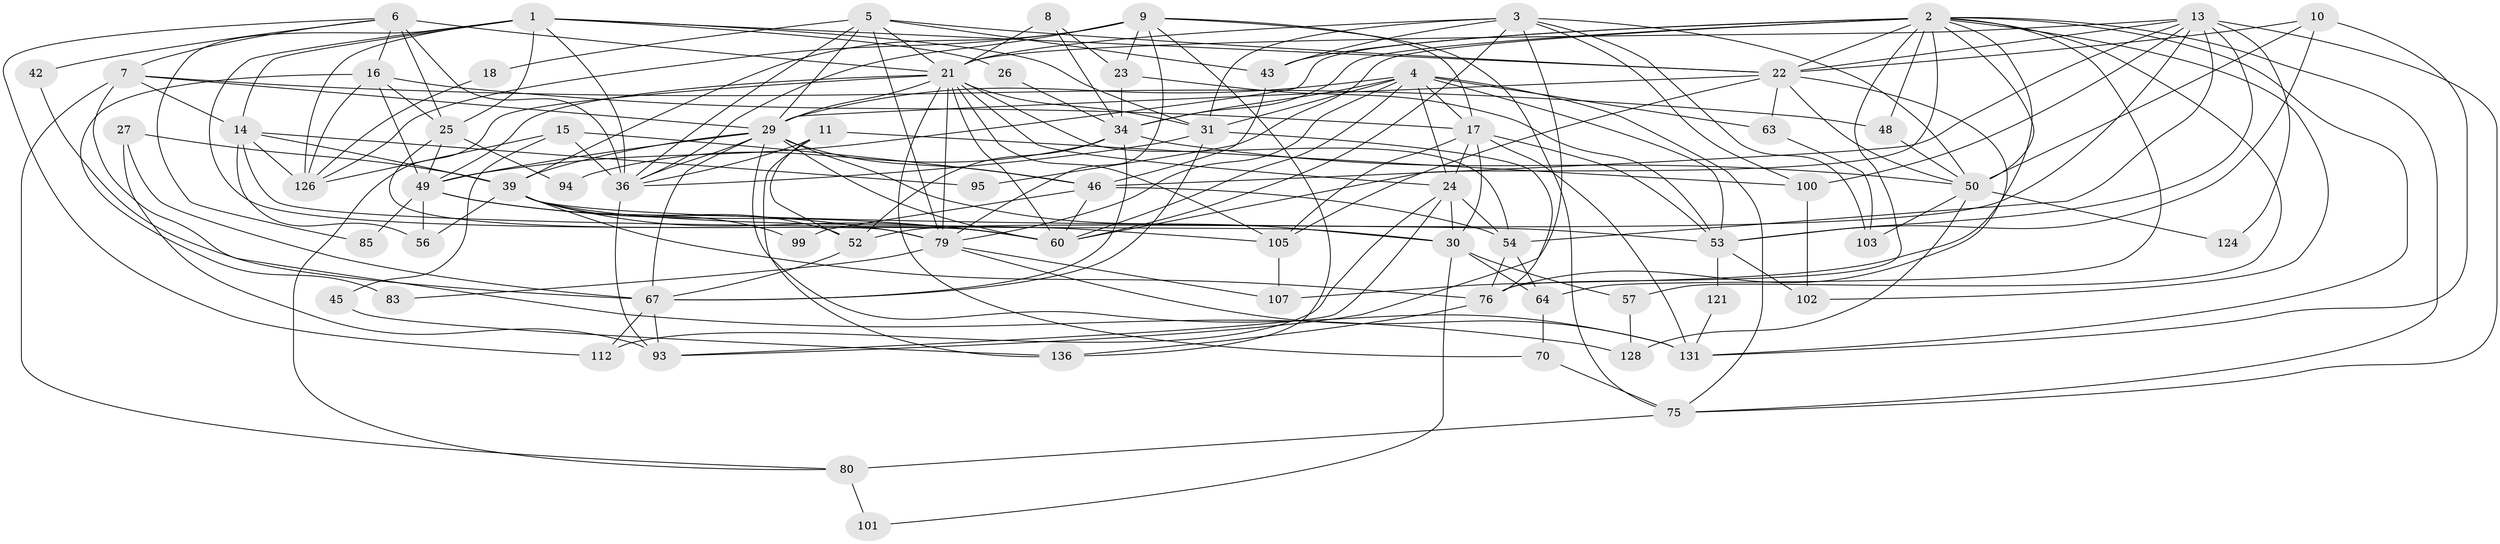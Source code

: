 // original degree distribution, {4: 0.24285714285714285, 6: 0.1357142857142857, 3: 0.2357142857142857, 2: 0.16428571428571428, 5: 0.18571428571428572, 7: 0.03571428571428571}
// Generated by graph-tools (version 1.1) at 2025/14/03/09/25 04:14:56]
// undirected, 70 vertices, 197 edges
graph export_dot {
graph [start="1"]
  node [color=gray90,style=filled];
  1 [super="+65"];
  2 [super="+41+98+92"];
  3 [super="+137+55"];
  4 [super="+19+35"];
  5 [super="+20"];
  6 [super="+66"];
  7 [super="+58+138"];
  8 [super="+77"];
  9 [super="+40+87"];
  10;
  11 [super="+12"];
  13 [super="+119+33+28"];
  14 [super="+84"];
  15;
  16 [super="+62"];
  17 [super="+32"];
  18;
  21 [super="+132+69"];
  22 [super="+68+115"];
  23 [super="+38"];
  24 [super="+72"];
  25 [super="+44"];
  26;
  27;
  29 [super="+111+61+113+114"];
  30 [super="+135"];
  31 [super="+125"];
  34 [super="+47"];
  36 [super="+139"];
  39 [super="+88+59"];
  42;
  43 [super="+51"];
  45;
  46 [super="+116+129"];
  48;
  49 [super="+118+78"];
  50 [super="+90+71"];
  52 [super="+73+86"];
  53 [super="+81+82"];
  54;
  56;
  57;
  60 [super="+89+110"];
  63;
  64;
  67 [super="+108"];
  70;
  75 [super="+130"];
  76 [super="+109"];
  79 [super="+117+122"];
  80;
  83;
  85;
  93;
  94;
  95;
  99;
  100;
  101;
  102;
  103;
  105 [super="+120"];
  107;
  112;
  121;
  124;
  126;
  128;
  131;
  136;
  1 -- 36;
  1 -- 60;
  1 -- 25;
  1 -- 126;
  1 -- 85;
  1 -- 22;
  1 -- 26;
  1 -- 14;
  1 -- 31;
  2 -- 131;
  2 -- 48;
  2 -- 57;
  2 -- 64;
  2 -- 102;
  2 -- 43;
  2 -- 60;
  2 -- 95;
  2 -- 107;
  2 -- 49;
  2 -- 75;
  2 -- 50;
  2 -- 22;
  2 -- 34;
  2 -- 76;
  3 -- 100 [weight=2];
  3 -- 103;
  3 -- 93;
  3 -- 43;
  3 -- 31;
  3 -- 50;
  3 -- 60;
  3 -- 21;
  4 -- 24;
  4 -- 29;
  4 -- 75;
  4 -- 17;
  4 -- 53;
  4 -- 63;
  4 -- 60;
  4 -- 34;
  4 -- 79;
  4 -- 31;
  5 -- 43;
  5 -- 18;
  5 -- 29;
  5 -- 36;
  5 -- 79;
  5 -- 21;
  5 -- 22;
  6 -- 21 [weight=2];
  6 -- 36;
  6 -- 42;
  6 -- 112;
  6 -- 16;
  6 -- 25;
  6 -- 7;
  7 -- 80;
  7 -- 48;
  7 -- 29;
  7 -- 128;
  7 -- 14;
  8 -- 34 [weight=2];
  8 -- 23;
  8 -- 21;
  9 -- 17;
  9 -- 23;
  9 -- 126;
  9 -- 79;
  9 -- 136;
  9 -- 75;
  9 -- 39;
  9 -- 36;
  10 -- 131;
  10 -- 53;
  10 -- 50;
  10 -- 22;
  11 -- 136;
  11 -- 100;
  11 -- 52;
  11 -- 36;
  13 -- 75;
  13 -- 46;
  13 -- 21;
  13 -- 52;
  13 -- 100;
  13 -- 53;
  13 -- 124;
  13 -- 54;
  13 -- 22;
  14 -- 39;
  14 -- 95;
  14 -- 30;
  14 -- 56;
  14 -- 126;
  15 -- 126;
  15 -- 45;
  15 -- 46;
  15 -- 36;
  16 -- 17;
  16 -- 83;
  16 -- 126;
  16 -- 25;
  16 -- 49;
  17 -- 131;
  17 -- 30;
  17 -- 53;
  17 -- 24;
  17 -- 105;
  18 -- 126;
  21 -- 31;
  21 -- 60;
  21 -- 49;
  21 -- 54;
  21 -- 24;
  21 -- 29;
  21 -- 79;
  21 -- 70;
  21 -- 105 [weight=2];
  21 -- 80;
  22 -- 29;
  22 -- 63;
  22 -- 50;
  22 -- 76;
  22 -- 105;
  23 -- 34;
  23 -- 53 [weight=2];
  24 -- 54;
  24 -- 112;
  24 -- 93;
  24 -- 30;
  25 -- 94;
  25 -- 79;
  25 -- 49;
  26 -- 34;
  27 -- 39;
  27 -- 93;
  27 -- 67;
  29 -- 46 [weight=2];
  29 -- 131 [weight=2];
  29 -- 60;
  29 -- 67;
  29 -- 49;
  29 -- 36;
  29 -- 39;
  29 -- 30;
  30 -- 57;
  30 -- 64;
  30 -- 101;
  31 -- 67;
  31 -- 36;
  31 -- 76;
  34 -- 94;
  34 -- 52;
  34 -- 50 [weight=2];
  34 -- 67;
  36 -- 93;
  39 -- 76;
  39 -- 99;
  39 -- 60;
  39 -- 56;
  39 -- 52;
  39 -- 53;
  39 -- 105;
  42 -- 67;
  43 -- 46;
  45 -- 136;
  46 -- 99;
  46 -- 54;
  46 -- 60 [weight=2];
  48 -- 50;
  49 -- 56;
  49 -- 85;
  49 -- 79;
  49 -- 60;
  50 -- 103;
  50 -- 124;
  50 -- 128;
  52 -- 67;
  53 -- 121 [weight=2];
  53 -- 102;
  54 -- 64;
  54 -- 76;
  57 -- 128;
  63 -- 103;
  64 -- 70;
  67 -- 93;
  67 -- 112;
  70 -- 75;
  75 -- 80;
  76 -- 136;
  79 -- 83;
  79 -- 131;
  79 -- 107;
  80 -- 101;
  100 -- 102;
  105 -- 107;
  121 -- 131;
}
